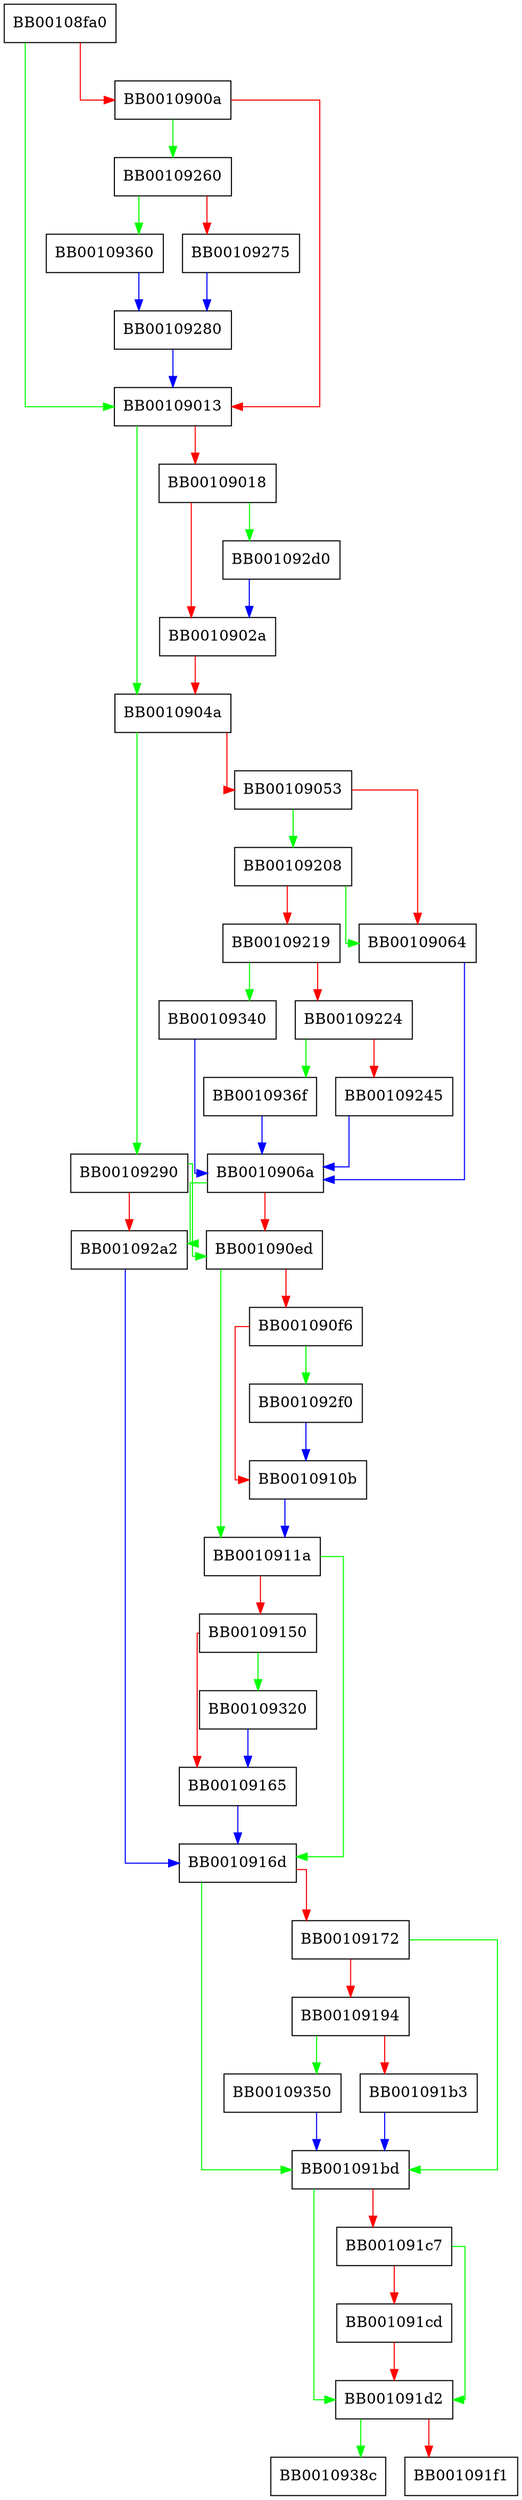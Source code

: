 digraph FUN_00108fa0 {
  node [shape="box"];
  graph [splines=ortho];
  BB00108fa0 -> BB00109013 [color="green"];
  BB00108fa0 -> BB0010900a [color="red"];
  BB0010900a -> BB00109260 [color="green"];
  BB0010900a -> BB00109013 [color="red"];
  BB00109013 -> BB0010904a [color="green"];
  BB00109013 -> BB00109018 [color="red"];
  BB00109018 -> BB001092d0 [color="green"];
  BB00109018 -> BB0010902a [color="red"];
  BB0010902a -> BB0010904a [color="red"];
  BB0010904a -> BB00109290 [color="green"];
  BB0010904a -> BB00109053 [color="red"];
  BB00109053 -> BB00109208 [color="green"];
  BB00109053 -> BB00109064 [color="red"];
  BB00109064 -> BB0010906a [color="blue"];
  BB0010906a -> BB001092a2 [color="green"];
  BB0010906a -> BB001090ed [color="red"];
  BB001090ed -> BB0010911a [color="green"];
  BB001090ed -> BB001090f6 [color="red"];
  BB001090f6 -> BB001092f0 [color="green"];
  BB001090f6 -> BB0010910b [color="red"];
  BB0010910b -> BB0010911a [color="blue"];
  BB0010911a -> BB0010916d [color="green"];
  BB0010911a -> BB00109150 [color="red"];
  BB00109150 -> BB00109320 [color="green"];
  BB00109150 -> BB00109165 [color="red"];
  BB00109165 -> BB0010916d [color="blue"];
  BB0010916d -> BB001091bd [color="green"];
  BB0010916d -> BB00109172 [color="red"];
  BB00109172 -> BB001091bd [color="green"];
  BB00109172 -> BB00109194 [color="red"];
  BB00109194 -> BB00109350 [color="green"];
  BB00109194 -> BB001091b3 [color="red"];
  BB001091b3 -> BB001091bd [color="blue"];
  BB001091bd -> BB001091d2 [color="green"];
  BB001091bd -> BB001091c7 [color="red"];
  BB001091c7 -> BB001091d2 [color="green"];
  BB001091c7 -> BB001091cd [color="red"];
  BB001091cd -> BB001091d2 [color="red"];
  BB001091d2 -> BB0010938c [color="green"];
  BB001091d2 -> BB001091f1 [color="red"];
  BB00109208 -> BB00109064 [color="green"];
  BB00109208 -> BB00109219 [color="red"];
  BB00109219 -> BB00109340 [color="green"];
  BB00109219 -> BB00109224 [color="red"];
  BB00109224 -> BB0010936f [color="green"];
  BB00109224 -> BB00109245 [color="red"];
  BB00109245 -> BB0010906a [color="blue"];
  BB00109260 -> BB00109360 [color="green"];
  BB00109260 -> BB00109275 [color="red"];
  BB00109275 -> BB00109280 [color="blue"];
  BB00109280 -> BB00109013 [color="blue"];
  BB00109290 -> BB001090ed [color="green"];
  BB00109290 -> BB001092a2 [color="red"];
  BB001092a2 -> BB0010916d [color="blue"];
  BB001092d0 -> BB0010902a [color="blue"];
  BB001092f0 -> BB0010910b [color="blue"];
  BB00109320 -> BB00109165 [color="blue"];
  BB00109340 -> BB0010906a [color="blue"];
  BB00109350 -> BB001091bd [color="blue"];
  BB00109360 -> BB00109280 [color="blue"];
  BB0010936f -> BB0010906a [color="blue"];
}